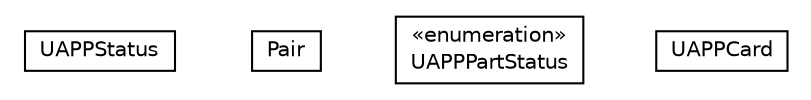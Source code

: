 #!/usr/local/bin/dot
#
# Class diagram 
# Generated by UMLGraph version R5_6-24-gf6e263 (http://www.umlgraph.org/)
#

digraph G {
	edge [fontname="Helvetica",fontsize=10,labelfontname="Helvetica",labelfontsize=10];
	node [fontname="Helvetica",fontsize=10,shape=plaintext];
	nodesep=0.25;
	ranksep=0.5;
	// org.universAAL.middleware.interfaces.mpa.UAPPStatus
	c101213 [label=<<table title="org.universAAL.middleware.interfaces.mpa.UAPPStatus" border="0" cellborder="1" cellspacing="0" cellpadding="2" port="p" href="./UAPPStatus.html">
		<tr><td><table border="0" cellspacing="0" cellpadding="1">
<tr><td align="center" balign="center"> UAPPStatus </td></tr>
		</table></td></tr>
		</table>>, URL="./UAPPStatus.html", fontname="Helvetica", fontcolor="black", fontsize=10.0];
	// org.universAAL.middleware.interfaces.mpa.Pair
	c101214 [label=<<table title="org.universAAL.middleware.interfaces.mpa.Pair" border="0" cellborder="1" cellspacing="0" cellpadding="2" port="p" href="./Pair.html">
		<tr><td><table border="0" cellspacing="0" cellpadding="1">
<tr><td align="center" balign="center"> Pair </td></tr>
		</table></td></tr>
		</table>>, URL="./Pair.html", fontname="Helvetica", fontcolor="black", fontsize=10.0];
	// org.universAAL.middleware.interfaces.mpa.UAPPPartStatus
	c101215 [label=<<table title="org.universAAL.middleware.interfaces.mpa.UAPPPartStatus" border="0" cellborder="1" cellspacing="0" cellpadding="2" port="p" href="./UAPPPartStatus.html">
		<tr><td><table border="0" cellspacing="0" cellpadding="1">
<tr><td align="center" balign="center"> &#171;enumeration&#187; </td></tr>
<tr><td align="center" balign="center"> UAPPPartStatus </td></tr>
		</table></td></tr>
		</table>>, URL="./UAPPPartStatus.html", fontname="Helvetica", fontcolor="black", fontsize=10.0];
	// org.universAAL.middleware.interfaces.mpa.UAPPCard
	c101216 [label=<<table title="org.universAAL.middleware.interfaces.mpa.UAPPCard" border="0" cellborder="1" cellspacing="0" cellpadding="2" port="p" href="./UAPPCard.html">
		<tr><td><table border="0" cellspacing="0" cellpadding="1">
<tr><td align="center" balign="center"> UAPPCard </td></tr>
		</table></td></tr>
		</table>>, URL="./UAPPCard.html", fontname="Helvetica", fontcolor="black", fontsize=10.0];
}

